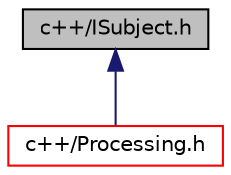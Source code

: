 digraph "c++/ISubject.h"
{
 // LATEX_PDF_SIZE
  bgcolor="transparent";
  edge [fontname="Helvetica",fontsize="10",labelfontname="Helvetica",labelfontsize="10"];
  node [fontname="Helvetica",fontsize="10",shape=record];
  Node1 [label="c++/ISubject.h",height=0.2,width=0.4,color="black", fillcolor="grey75", style="filled", fontcolor="black",tooltip="The header file of the ISubject class."];
  Node1 -> Node2 [dir="back",color="midnightblue",fontsize="10",style="solid",fontname="Helvetica"];
  Node2 [label="c++/Processing.h",height=0.2,width=0.4,color="red",URL="$_processing_8h.html",tooltip="The header file of the Processing class."];
}
